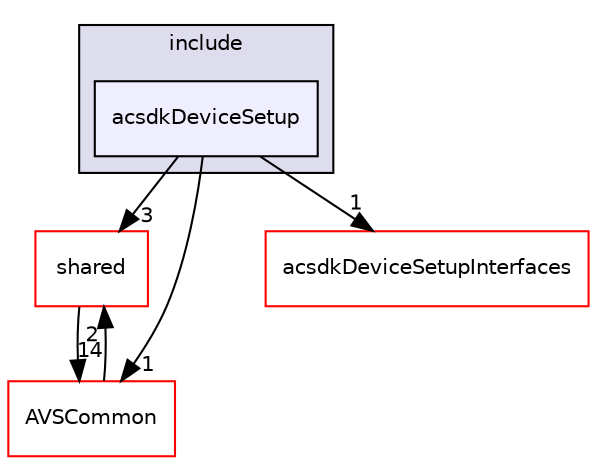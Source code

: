 digraph "/workplace/avs-device-sdk/capabilities/DeviceSetup/acsdkDeviceSetup/include/acsdkDeviceSetup" {
  compound=true
  node [ fontsize="10", fontname="Helvetica"];
  edge [ labelfontsize="10", labelfontname="Helvetica"];
  subgraph clusterdir_4b811fc7aacaf3578afc8867b0f06a55 {
    graph [ bgcolor="#ddddee", pencolor="black", label="include" fontname="Helvetica", fontsize="10", URL="dir_4b811fc7aacaf3578afc8867b0f06a55.html"]
  dir_bdd2d7ee6690a4d831dd4d265770ecef [shape=box, label="acsdkDeviceSetup", style="filled", fillcolor="#eeeeff", pencolor="black", URL="dir_bdd2d7ee6690a4d831dd4d265770ecef.html"];
  }
  dir_9982052f7ce695d12571567315b2fafa [shape=box label="shared" fillcolor="white" style="filled" color="red" URL="dir_9982052f7ce695d12571567315b2fafa.html"];
  dir_13e65effb2bde530b17b3d5eefcd0266 [shape=box label="AVSCommon" fillcolor="white" style="filled" color="red" URL="dir_13e65effb2bde530b17b3d5eefcd0266.html"];
  dir_09962687d398a5a4ac079accb6560f3a [shape=box label="acsdkDeviceSetupInterfaces" fillcolor="white" style="filled" color="red" URL="dir_09962687d398a5a4ac079accb6560f3a.html"];
  dir_9982052f7ce695d12571567315b2fafa->dir_13e65effb2bde530b17b3d5eefcd0266 [headlabel="14", labeldistance=1.5 headhref="dir_000598_000017.html"];
  dir_bdd2d7ee6690a4d831dd4d265770ecef->dir_9982052f7ce695d12571567315b2fafa [headlabel="3", labeldistance=1.5 headhref="dir_000296_000598.html"];
  dir_bdd2d7ee6690a4d831dd4d265770ecef->dir_13e65effb2bde530b17b3d5eefcd0266 [headlabel="1", labeldistance=1.5 headhref="dir_000296_000017.html"];
  dir_bdd2d7ee6690a4d831dd4d265770ecef->dir_09962687d398a5a4ac079accb6560f3a [headlabel="1", labeldistance=1.5 headhref="dir_000296_000301.html"];
  dir_13e65effb2bde530b17b3d5eefcd0266->dir_9982052f7ce695d12571567315b2fafa [headlabel="2", labeldistance=1.5 headhref="dir_000017_000598.html"];
}
